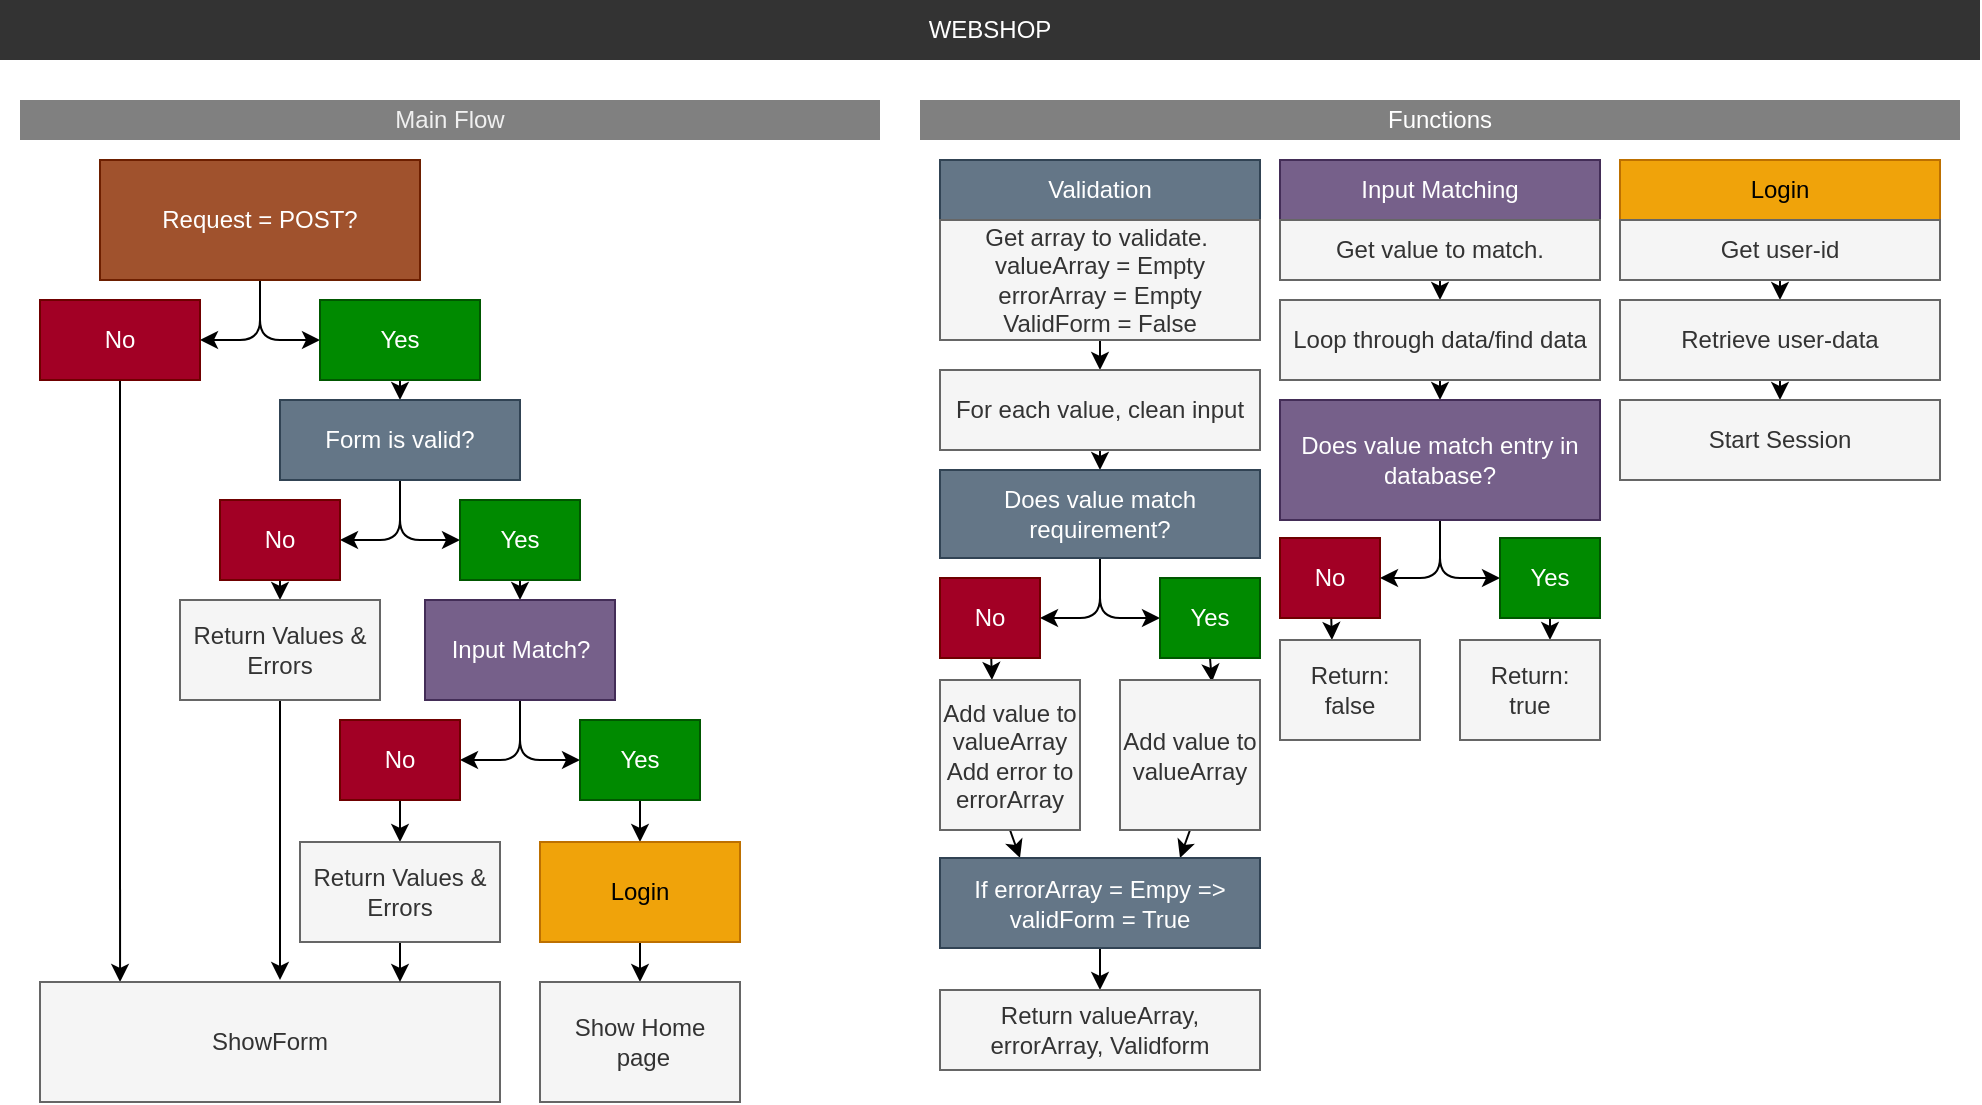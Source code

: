 <mxfile>
    <diagram id="mZ6MBubLtKH0iQjQajrw" name="Page-1">
        <mxGraphModel dx="1681" dy="790" grid="1" gridSize="10" guides="1" tooltips="1" connect="1" arrows="1" fold="1" page="1" pageScale="1" pageWidth="1169" pageHeight="827" math="0" shadow="0">
            <root>
                <mxCell id="0"/>
                <mxCell id="1" parent="0"/>
                <mxCell id="5" value="&lt;font color=&quot;#ffffff&quot;&gt;WEBSHOP&lt;/font&gt;" style="whiteSpace=wrap;html=1;fillColor=#333333;strokeColor=none;" vertex="1" parent="1">
                    <mxGeometry x="20" y="10" width="990" height="30" as="geometry"/>
                </mxCell>
                <mxCell id="6" style="edgeStyle=none;html=1;exitX=0.5;exitY=1;exitDx=0;exitDy=0;entryX=1;entryY=0.5;entryDx=0;entryDy=0;fontColor=#FFFFFF;" edge="1" parent="1" source="8" target="12">
                    <mxGeometry relative="1" as="geometry">
                        <Array as="points">
                            <mxPoint x="150" y="180"/>
                        </Array>
                    </mxGeometry>
                </mxCell>
                <mxCell id="7" style="edgeStyle=none;html=1;exitX=0.5;exitY=1;exitDx=0;exitDy=0;entryX=0;entryY=0.5;entryDx=0;entryDy=0;fontColor=#FFFFFF;" edge="1" parent="1" source="8" target="10">
                    <mxGeometry relative="1" as="geometry">
                        <Array as="points">
                            <mxPoint x="150" y="180"/>
                        </Array>
                    </mxGeometry>
                </mxCell>
                <mxCell id="8" value="Request = POST?" style="whiteSpace=wrap;html=1;fillColor=#a0522d;fontColor=#ffffff;strokeColor=#6D1F00;" vertex="1" parent="1">
                    <mxGeometry x="70" y="90" width="160" height="60" as="geometry"/>
                </mxCell>
                <mxCell id="9" style="edgeStyle=none;html=1;exitX=0.5;exitY=1;exitDx=0;exitDy=0;entryX=0.5;entryY=0;entryDx=0;entryDy=0;" edge="1" parent="1" source="10" target="16">
                    <mxGeometry relative="1" as="geometry"/>
                </mxCell>
                <mxCell id="10" value="Yes" style="whiteSpace=wrap;html=1;fillColor=#008a00;strokeColor=#005700;fontColor=#ffffff;" vertex="1" parent="1">
                    <mxGeometry x="180" y="160" width="80" height="40" as="geometry"/>
                </mxCell>
                <mxCell id="11" style="edgeStyle=none;html=1;entryX=0.174;entryY=0;entryDx=0;entryDy=0;entryPerimeter=0;" edge="1" parent="1" source="12" target="13">
                    <mxGeometry relative="1" as="geometry"/>
                </mxCell>
                <mxCell id="12" value="No" style="whiteSpace=wrap;html=1;fillColor=#a20025;strokeColor=#6F0000;fontColor=#ffffff;" vertex="1" parent="1">
                    <mxGeometry x="40" y="160" width="80" height="40" as="geometry"/>
                </mxCell>
                <mxCell id="13" value="ShowForm" style="whiteSpace=wrap;html=1;fillColor=#f5f5f5;fontColor=#333333;strokeColor=#666666;" vertex="1" parent="1">
                    <mxGeometry x="40" y="501" width="230" height="60" as="geometry"/>
                </mxCell>
                <mxCell id="14" style="edgeStyle=none;html=1;exitX=0.5;exitY=1;exitDx=0;exitDy=0;entryX=0;entryY=0.5;entryDx=0;entryDy=0;fontColor=#FFFFFF;" edge="1" parent="1" source="16" target="18">
                    <mxGeometry relative="1" as="geometry">
                        <Array as="points">
                            <mxPoint x="220" y="280"/>
                        </Array>
                    </mxGeometry>
                </mxCell>
                <mxCell id="15" style="edgeStyle=none;html=1;exitX=0.5;exitY=1;exitDx=0;exitDy=0;entryX=1;entryY=0.5;entryDx=0;entryDy=0;fontColor=#FFFFFF;" edge="1" parent="1" source="16" target="20">
                    <mxGeometry relative="1" as="geometry">
                        <Array as="points">
                            <mxPoint x="220" y="280"/>
                        </Array>
                    </mxGeometry>
                </mxCell>
                <mxCell id="16" value="Form is valid?" style="whiteSpace=wrap;html=1;fillColor=#647687;fontColor=#ffffff;strokeColor=#314354;" vertex="1" parent="1">
                    <mxGeometry x="160" y="210" width="120" height="40" as="geometry"/>
                </mxCell>
                <mxCell id="17" style="edgeStyle=none;html=1;exitX=0.5;exitY=1;exitDx=0;exitDy=0;entryX=0.5;entryY=0;entryDx=0;entryDy=0;" edge="1" parent="1" source="18" target="46">
                    <mxGeometry relative="1" as="geometry"/>
                </mxCell>
                <mxCell id="18" value="Yes" style="whiteSpace=wrap;html=1;fillColor=#008a00;fontColor=#ffffff;strokeColor=#005700;" vertex="1" parent="1">
                    <mxGeometry x="250" y="260" width="60" height="40" as="geometry"/>
                </mxCell>
                <mxCell id="19" style="edgeStyle=none;html=1;exitX=0.5;exitY=1;exitDx=0;exitDy=0;entryX=0.5;entryY=0;entryDx=0;entryDy=0;" edge="1" parent="1" source="20" target="22">
                    <mxGeometry relative="1" as="geometry">
                        <mxPoint x="160" y="370" as="targetPoint"/>
                    </mxGeometry>
                </mxCell>
                <mxCell id="20" value="No" style="whiteSpace=wrap;html=1;fillColor=#a20025;fontColor=#ffffff;strokeColor=#6F0000;" vertex="1" parent="1">
                    <mxGeometry x="130" y="260" width="60" height="40" as="geometry"/>
                </mxCell>
                <mxCell id="21" style="edgeStyle=none;html=1;" edge="1" parent="1" source="22">
                    <mxGeometry relative="1" as="geometry">
                        <mxPoint x="160" y="500" as="targetPoint"/>
                    </mxGeometry>
                </mxCell>
                <mxCell id="22" value="Return Values &amp;amp; Errors" style="whiteSpace=wrap;html=1;fillColor=#f5f5f5;fontColor=#333333;strokeColor=#666666;" vertex="1" parent="1">
                    <mxGeometry x="110" y="310" width="100" height="50" as="geometry"/>
                </mxCell>
                <mxCell id="23" style="edgeStyle=none;html=1;exitX=0.5;exitY=1;exitDx=0;exitDy=0;" edge="1" parent="1" source="51">
                    <mxGeometry relative="1" as="geometry">
                        <mxPoint x="280" y="481" as="sourcePoint"/>
                        <mxPoint x="220" y="501" as="targetPoint"/>
                    </mxGeometry>
                </mxCell>
                <mxCell id="24" value="Validation" style="whiteSpace=wrap;html=1;fillColor=#647687;fontColor=#ffffff;strokeColor=#314354;" vertex="1" parent="1">
                    <mxGeometry x="490" y="90" width="160" height="30" as="geometry"/>
                </mxCell>
                <mxCell id="25" style="edgeStyle=none;html=1;entryX=0.5;entryY=0;entryDx=0;entryDy=0;exitX=0.5;exitY=1;exitDx=0;exitDy=0;" edge="1" parent="1" source="26" target="28">
                    <mxGeometry relative="1" as="geometry">
                        <mxPoint x="570" y="220" as="sourcePoint"/>
                    </mxGeometry>
                </mxCell>
                <mxCell id="26" value="Get array to validate.&amp;nbsp;&lt;br&gt;valueArray = Empty&lt;br&gt;errorArray = Empty&lt;br&gt;ValidForm = False" style="whiteSpace=wrap;html=1;fillColor=#FFFFFF;strokeColor=#666666;fontColor=#333333;" vertex="1" parent="1">
                    <mxGeometry x="490" y="120" width="160" height="60" as="geometry"/>
                </mxCell>
                <mxCell id="27" style="edgeStyle=none;html=1;exitX=0.5;exitY=1;exitDx=0;exitDy=0;entryX=0.5;entryY=0;entryDx=0;entryDy=0;" edge="1" parent="1" source="28" target="31">
                    <mxGeometry relative="1" as="geometry"/>
                </mxCell>
                <mxCell id="28" value="For each value, clean input" style="whiteSpace=wrap;html=1;fillColor=#FFFFFF;fontColor=#333333;strokeColor=#666666;" vertex="1" parent="1">
                    <mxGeometry x="490" y="195" width="160" height="40" as="geometry"/>
                </mxCell>
                <mxCell id="29" style="edgeStyle=none;html=1;exitX=0.5;exitY=1;exitDx=0;exitDy=0;entryX=1;entryY=0.5;entryDx=0;entryDy=0;fontColor=#FFFFFF;" edge="1" parent="1" source="31" target="35">
                    <mxGeometry relative="1" as="geometry">
                        <Array as="points">
                            <mxPoint x="570" y="319"/>
                        </Array>
                    </mxGeometry>
                </mxCell>
                <mxCell id="30" style="edgeStyle=none;html=1;exitX=0.5;exitY=1;exitDx=0;exitDy=0;entryX=0;entryY=0.5;entryDx=0;entryDy=0;fontColor=#FFFFFF;" edge="1" parent="1" source="31" target="33">
                    <mxGeometry relative="1" as="geometry">
                        <Array as="points">
                            <mxPoint x="570" y="319"/>
                        </Array>
                    </mxGeometry>
                </mxCell>
                <mxCell id="31" value="Does value match requirement?" style="whiteSpace=wrap;html=1;fillColor=#647687;fontColor=#ffffff;strokeColor=#314354;" vertex="1" parent="1">
                    <mxGeometry x="490" y="245" width="160" height="44" as="geometry"/>
                </mxCell>
                <mxCell id="32" style="edgeStyle=none;html=1;exitX=0.5;exitY=1;exitDx=0;exitDy=0;entryX=0.657;entryY=0.013;entryDx=0;entryDy=0;entryPerimeter=0;" edge="1" parent="1" source="33" target="39">
                    <mxGeometry relative="1" as="geometry">
                        <mxPoint x="625" y="355" as="targetPoint"/>
                    </mxGeometry>
                </mxCell>
                <mxCell id="33" value="Yes" style="whiteSpace=wrap;html=1;fillColor=#008a00;strokeColor=#005700;fontColor=#ffffff;" vertex="1" parent="1">
                    <mxGeometry x="600" y="299" width="50" height="40" as="geometry"/>
                </mxCell>
                <mxCell id="34" style="edgeStyle=none;html=1;entryX=0.371;entryY=0;entryDx=0;entryDy=0;entryPerimeter=0;" edge="1" parent="1" source="35" target="37">
                    <mxGeometry relative="1" as="geometry"/>
                </mxCell>
                <mxCell id="35" value="No" style="whiteSpace=wrap;html=1;fillColor=#a20025;strokeColor=#6F0000;fontColor=#ffffff;" vertex="1" parent="1">
                    <mxGeometry x="490" y="299" width="50" height="40" as="geometry"/>
                </mxCell>
                <mxCell id="36" style="edgeStyle=none;html=1;exitX=0.5;exitY=1;exitDx=0;exitDy=0;entryX=0.25;entryY=0;entryDx=0;entryDy=0;" edge="1" parent="1" source="37" target="41">
                    <mxGeometry relative="1" as="geometry">
                        <mxPoint x="525" y="471" as="targetPoint"/>
                    </mxGeometry>
                </mxCell>
                <mxCell id="37" value="Add value to valueArray&lt;br&gt;Add error to errorArray" style="whiteSpace=wrap;html=1;fillColor=#FFFFFF;fontColor=#333333;strokeColor=#666666;" vertex="1" parent="1">
                    <mxGeometry x="490" y="350" width="70" height="75" as="geometry"/>
                </mxCell>
                <mxCell id="38" style="edgeStyle=none;html=1;exitX=0.5;exitY=1;exitDx=0;exitDy=0;entryX=0.75;entryY=0;entryDx=0;entryDy=0;" edge="1" parent="1" source="39" target="41">
                    <mxGeometry relative="1" as="geometry"/>
                </mxCell>
                <mxCell id="39" value="Add value to valueArray" style="whiteSpace=wrap;html=1;fillColor=#FFFFFF;fontColor=#333333;strokeColor=#666666;" vertex="1" parent="1">
                    <mxGeometry x="580" y="350" width="70" height="75" as="geometry"/>
                </mxCell>
                <mxCell id="40" style="edgeStyle=none;html=1;exitX=0.5;exitY=1;exitDx=0;exitDy=0;entryX=0.5;entryY=0;entryDx=0;entryDy=0;" edge="1" parent="1" source="41" target="42">
                    <mxGeometry relative="1" as="geometry"/>
                </mxCell>
                <mxCell id="41" value="If errorArray = Empy =&amp;gt; validForm = True" style="whiteSpace=wrap;html=1;fillColor=#647687;fontColor=#ffffff;strokeColor=#314354;" vertex="1" parent="1">
                    <mxGeometry x="490" y="439" width="160" height="45" as="geometry"/>
                </mxCell>
                <mxCell id="42" value="Return valueArray, errorArray, Validform" style="whiteSpace=wrap;html=1;fillColor=#FFFFFF;fontColor=#333333;strokeColor=#666666;" vertex="1" parent="1">
                    <mxGeometry x="490" y="505" width="160" height="40" as="geometry"/>
                </mxCell>
                <mxCell id="43" value="Show Home&lt;br&gt;&amp;nbsp;page" style="whiteSpace=wrap;html=1;fillColor=#FFFFFF;fontColor=#333333;strokeColor=#666666;" vertex="1" parent="1">
                    <mxGeometry x="290" y="501" width="100" height="60" as="geometry"/>
                </mxCell>
                <mxCell id="44" style="edgeStyle=none;html=1;exitX=0.5;exitY=1;exitDx=0;exitDy=0;entryX=1;entryY=0.5;entryDx=0;entryDy=0;fontColor=#FFFFFF;" edge="1" parent="1" source="46" target="50">
                    <mxGeometry relative="1" as="geometry">
                        <Array as="points">
                            <mxPoint x="280" y="390"/>
                        </Array>
                    </mxGeometry>
                </mxCell>
                <mxCell id="45" style="edgeStyle=none;html=1;exitX=0.5;exitY=1;exitDx=0;exitDy=0;entryX=0;entryY=0.5;entryDx=0;entryDy=0;fontColor=#FFFFFF;" edge="1" parent="1" source="46" target="48">
                    <mxGeometry relative="1" as="geometry">
                        <Array as="points">
                            <mxPoint x="280" y="390"/>
                        </Array>
                    </mxGeometry>
                </mxCell>
                <mxCell id="46" value="Input Match?" style="whiteSpace=wrap;html=1;fillColor=#76608a;fontColor=#ffffff;strokeColor=#432D57;" vertex="1" parent="1">
                    <mxGeometry x="232.5" y="310" width="95" height="50" as="geometry"/>
                </mxCell>
                <mxCell id="47" style="edgeStyle=none;html=1;exitX=0.5;exitY=1;exitDx=0;exitDy=0;entryX=0.5;entryY=0;entryDx=0;entryDy=0;" edge="1" parent="1" source="48" target="54">
                    <mxGeometry relative="1" as="geometry"/>
                </mxCell>
                <mxCell id="48" value="Yes" style="whiteSpace=wrap;html=1;fillColor=#008a00;fontColor=#ffffff;strokeColor=#005700;" vertex="1" parent="1">
                    <mxGeometry x="310" y="370" width="60" height="40" as="geometry"/>
                </mxCell>
                <mxCell id="49" style="edgeStyle=none;html=1;exitX=0.5;exitY=1;exitDx=0;exitDy=0;entryX=0.5;entryY=0;entryDx=0;entryDy=0;" edge="1" parent="1" source="50" target="51">
                    <mxGeometry relative="1" as="geometry"/>
                </mxCell>
                <mxCell id="50" value="No" style="whiteSpace=wrap;html=1;fillColor=#a20025;fontColor=#ffffff;strokeColor=#6F0000;" vertex="1" parent="1">
                    <mxGeometry x="190" y="370" width="60" height="40" as="geometry"/>
                </mxCell>
                <mxCell id="51" value="Return Values &amp;amp; Errors" style="whiteSpace=wrap;html=1;fillColor=#FFFFFF;fontColor=#333333;strokeColor=#666666;" vertex="1" parent="1">
                    <mxGeometry x="170" y="431" width="100" height="50" as="geometry"/>
                </mxCell>
                <mxCell id="52" value="Main Flow" style="whiteSpace=wrap;html=1;strokeWidth=2;fillColor=#808080;strokeColor=none;fontColor=#F0F0F0;" vertex="1" parent="1">
                    <mxGeometry x="30" y="60" width="430" height="20" as="geometry"/>
                </mxCell>
                <mxCell id="53" style="edgeStyle=none;html=1;exitX=0.5;exitY=1;exitDx=0;exitDy=0;" edge="1" parent="1" source="54" target="43">
                    <mxGeometry relative="1" as="geometry"/>
                </mxCell>
                <mxCell id="54" value="Login" style="whiteSpace=wrap;html=1;fillColor=#f0a30a;fontColor=#000000;strokeColor=#BD7000;" vertex="1" parent="1">
                    <mxGeometry x="290" y="431" width="100" height="50" as="geometry"/>
                </mxCell>
                <mxCell id="55" value="Input Matching" style="whiteSpace=wrap;html=1;fillColor=#76608a;fontColor=#ffffff;strokeColor=#432D57;" vertex="1" parent="1">
                    <mxGeometry x="660" y="90" width="160" height="30" as="geometry"/>
                </mxCell>
                <mxCell id="56" style="edgeStyle=none;html=1;entryX=0.5;entryY=0;entryDx=0;entryDy=0;exitX=0.5;exitY=1;exitDx=0;exitDy=0;" edge="1" parent="1" source="57" target="59">
                    <mxGeometry relative="1" as="geometry">
                        <mxPoint x="740" y="225" as="sourcePoint"/>
                    </mxGeometry>
                </mxCell>
                <mxCell id="57" value="Get value to match." style="whiteSpace=wrap;html=1;fillColor=#FFFFFF;strokeColor=#666666;fontColor=#333333;" vertex="1" parent="1">
                    <mxGeometry x="660" y="120" width="160" height="30" as="geometry"/>
                </mxCell>
                <mxCell id="58" style="edgeStyle=none;html=1;exitX=0.5;exitY=1;exitDx=0;exitDy=0;entryX=0.5;entryY=0;entryDx=0;entryDy=0;" edge="1" parent="1" source="59" target="62">
                    <mxGeometry relative="1" as="geometry"/>
                </mxCell>
                <mxCell id="59" value="Loop through data/find data" style="whiteSpace=wrap;html=1;fillColor=#FFFFFF;fontColor=#333333;strokeColor=#666666;" vertex="1" parent="1">
                    <mxGeometry x="660" y="160" width="160" height="40" as="geometry"/>
                </mxCell>
                <mxCell id="60" style="edgeStyle=none;html=1;exitX=0.5;exitY=1;exitDx=0;exitDy=0;entryX=1;entryY=0.5;entryDx=0;entryDy=0;fontColor=#FFFFFF;" edge="1" parent="1" source="62" target="66">
                    <mxGeometry relative="1" as="geometry">
                        <Array as="points">
                            <mxPoint x="740" y="299"/>
                        </Array>
                    </mxGeometry>
                </mxCell>
                <mxCell id="61" style="edgeStyle=none;html=1;exitX=0.5;exitY=1;exitDx=0;exitDy=0;entryX=0;entryY=0.5;entryDx=0;entryDy=0;fontColor=#FFFFFF;" edge="1" parent="1" source="62" target="64">
                    <mxGeometry relative="1" as="geometry">
                        <Array as="points">
                            <mxPoint x="740" y="299"/>
                        </Array>
                    </mxGeometry>
                </mxCell>
                <mxCell id="62" value="Does value match entry in database?" style="whiteSpace=wrap;html=1;fillColor=#76608a;fontColor=#ffffff;strokeColor=#432D57;" vertex="1" parent="1">
                    <mxGeometry x="660" y="210" width="160" height="60" as="geometry"/>
                </mxCell>
                <mxCell id="63" style="edgeStyle=none;html=1;exitX=0.5;exitY=1;exitDx=0;exitDy=0;" edge="1" parent="1" source="64">
                    <mxGeometry relative="1" as="geometry">
                        <mxPoint x="795" y="330" as="targetPoint"/>
                    </mxGeometry>
                </mxCell>
                <mxCell id="64" value="Yes" style="whiteSpace=wrap;html=1;fillColor=#008a00;strokeColor=#005700;fontColor=#ffffff;" vertex="1" parent="1">
                    <mxGeometry x="770" y="279" width="50" height="40" as="geometry"/>
                </mxCell>
                <mxCell id="65" style="edgeStyle=none;html=1;entryX=0.371;entryY=0;entryDx=0;entryDy=0;entryPerimeter=0;" edge="1" parent="1" source="66" target="67">
                    <mxGeometry relative="1" as="geometry"/>
                </mxCell>
                <mxCell id="66" value="No" style="whiteSpace=wrap;html=1;fillColor=#a20025;strokeColor=#6F0000;fontColor=#ffffff;" vertex="1" parent="1">
                    <mxGeometry x="660" y="279" width="50" height="40" as="geometry"/>
                </mxCell>
                <mxCell id="67" value="Return: false" style="whiteSpace=wrap;html=1;fillColor=#FFFFFF;fontColor=#333333;strokeColor=#666666;" vertex="1" parent="1">
                    <mxGeometry x="660" y="330" width="70" height="50" as="geometry"/>
                </mxCell>
                <mxCell id="68" value="Return: &lt;br&gt;true" style="whiteSpace=wrap;html=1;fillColor=#FFFFFF;fontColor=#333333;strokeColor=#666666;" vertex="1" parent="1">
                    <mxGeometry x="750" y="330" width="70" height="50" as="geometry"/>
                </mxCell>
                <mxCell id="69" value="Login" style="whiteSpace=wrap;html=1;fillColor=#f0a30a;fontColor=#000000;strokeColor=#BD7000;" vertex="1" parent="1">
                    <mxGeometry x="830" y="90" width="160" height="30" as="geometry"/>
                </mxCell>
                <mxCell id="70" style="edgeStyle=none;html=1;entryX=0.5;entryY=0;entryDx=0;entryDy=0;exitX=0.5;exitY=1;exitDx=0;exitDy=0;" edge="1" parent="1" source="71" target="73">
                    <mxGeometry relative="1" as="geometry">
                        <mxPoint x="740" y="520" as="sourcePoint"/>
                    </mxGeometry>
                </mxCell>
                <mxCell id="71" value="Get user-id" style="whiteSpace=wrap;html=1;fillColor=#FFFFFF;strokeColor=#666666;fontColor=#333333;" vertex="1" parent="1">
                    <mxGeometry x="830" y="120" width="160" height="30" as="geometry"/>
                </mxCell>
                <mxCell id="72" style="edgeStyle=none;html=1;exitX=0.5;exitY=1;exitDx=0;exitDy=0;entryX=0.5;entryY=0;entryDx=0;entryDy=0;" edge="1" parent="1" source="73" target="74">
                    <mxGeometry relative="1" as="geometry"/>
                </mxCell>
                <mxCell id="73" value="Retrieve user-data" style="whiteSpace=wrap;html=1;fillColor=#FFFFFF;fontColor=#333333;strokeColor=#666666;" vertex="1" parent="1">
                    <mxGeometry x="830" y="160" width="160" height="40" as="geometry"/>
                </mxCell>
                <mxCell id="74" value="Start Session" style="whiteSpace=wrap;html=1;fillColor=#f5f5f5;fontColor=#333333;strokeColor=#666666;" vertex="1" parent="1">
                    <mxGeometry x="830" y="210" width="160" height="40" as="geometry"/>
                </mxCell>
                <mxCell id="75" value="Functions" style="whiteSpace=wrap;html=1;strokeWidth=2;fillColor=#808080;strokeColor=none;fontColor=#FFFFFF;" vertex="1" parent="1">
                    <mxGeometry x="480" y="60" width="520" height="20" as="geometry"/>
                </mxCell>
                <mxCell id="76" value="Retrieve user-data" style="whiteSpace=wrap;html=1;fillColor=#f5f5f5;fontColor=#333333;strokeColor=#666666;" vertex="1" parent="1">
                    <mxGeometry x="830" y="160" width="160" height="40" as="geometry"/>
                </mxCell>
                <mxCell id="77" value="Get user-id" style="whiteSpace=wrap;html=1;fillColor=#f5f5f5;strokeColor=#666666;fontColor=#333333;" vertex="1" parent="1">
                    <mxGeometry x="830" y="120" width="160" height="30" as="geometry"/>
                </mxCell>
                <mxCell id="78" value="Get value to match." style="whiteSpace=wrap;html=1;fillColor=#f5f5f5;strokeColor=#666666;fontColor=#333333;" vertex="1" parent="1">
                    <mxGeometry x="660" y="120" width="160" height="30" as="geometry"/>
                </mxCell>
                <mxCell id="79" value="Loop through data/find data" style="whiteSpace=wrap;html=1;fillColor=#f5f5f5;fontColor=#333333;strokeColor=#666666;" vertex="1" parent="1">
                    <mxGeometry x="660" y="160" width="160" height="40" as="geometry"/>
                </mxCell>
                <mxCell id="80" value="Return: &lt;br&gt;true" style="whiteSpace=wrap;html=1;fillColor=#f5f5f5;fontColor=#333333;strokeColor=#666666;" vertex="1" parent="1">
                    <mxGeometry x="750" y="330" width="70" height="50" as="geometry"/>
                </mxCell>
                <mxCell id="81" value="Return: false" style="whiteSpace=wrap;html=1;fillColor=#f5f5f5;fontColor=#333333;strokeColor=#666666;" vertex="1" parent="1">
                    <mxGeometry x="660" y="330" width="70" height="50" as="geometry"/>
                </mxCell>
                <mxCell id="82" value="Add value to valueArray" style="whiteSpace=wrap;html=1;fillColor=#f5f5f5;fontColor=#333333;strokeColor=#666666;" vertex="1" parent="1">
                    <mxGeometry x="580" y="350" width="70" height="75" as="geometry"/>
                </mxCell>
                <mxCell id="83" value="Add value to valueArray&lt;br&gt;Add error to errorArray" style="whiteSpace=wrap;html=1;fillColor=#f5f5f5;fontColor=#333333;strokeColor=#666666;" vertex="1" parent="1">
                    <mxGeometry x="490" y="350" width="70" height="75" as="geometry"/>
                </mxCell>
                <mxCell id="84" value="Return valueArray, errorArray, Validform" style="whiteSpace=wrap;html=1;fillColor=#f5f5f5;fontColor=#333333;strokeColor=#666666;" vertex="1" parent="1">
                    <mxGeometry x="490" y="505" width="160" height="40" as="geometry"/>
                </mxCell>
                <mxCell id="85" value="Get array to validate.&amp;nbsp;&lt;br&gt;valueArray = Empty&lt;br&gt;errorArray = Empty&lt;br&gt;ValidForm = False" style="whiteSpace=wrap;html=1;fillColor=#f5f5f5;strokeColor=#666666;fontColor=#333333;" vertex="1" parent="1">
                    <mxGeometry x="490" y="120" width="160" height="60" as="geometry"/>
                </mxCell>
                <mxCell id="86" value="For each value, clean input" style="whiteSpace=wrap;html=1;fillColor=#f5f5f5;fontColor=#333333;strokeColor=#666666;" vertex="1" parent="1">
                    <mxGeometry x="490" y="195" width="160" height="40" as="geometry"/>
                </mxCell>
                <mxCell id="87" value="Show Home&lt;br&gt;&amp;nbsp;page" style="whiteSpace=wrap;html=1;fillColor=#f5f5f5;fontColor=#333333;strokeColor=#666666;" vertex="1" parent="1">
                    <mxGeometry x="290" y="501" width="100" height="60" as="geometry"/>
                </mxCell>
                <mxCell id="88" value="Return Values &amp;amp; Errors" style="whiteSpace=wrap;html=1;fillColor=#f5f5f5;fontColor=#333333;strokeColor=#666666;" vertex="1" parent="1">
                    <mxGeometry x="170" y="431" width="100" height="50" as="geometry"/>
                </mxCell>
            </root>
        </mxGraphModel>
    </diagram>
</mxfile>